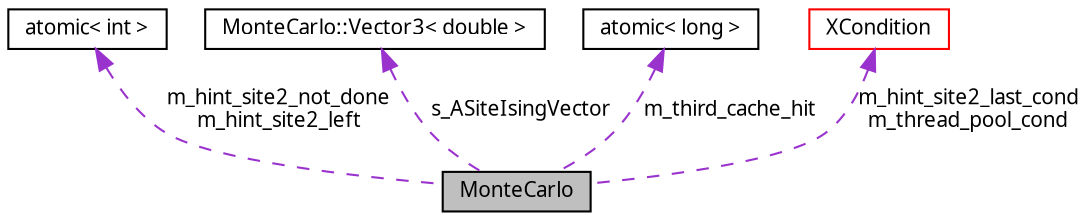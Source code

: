 digraph G
{
  edge [fontname="FreeSans.ttf",fontsize=10,labelfontname="FreeSans.ttf",labelfontsize=10];
  node [fontname="FreeSans.ttf",fontsize=10,shape=record];
  Node1 [label="MonteCarlo",height=0.2,width=0.4,color="black", fillcolor="grey75", style="filled" fontcolor="black"];
  Node2 -> Node1 [dir=back,color="darkorchid3",fontsize=10,style="dashed",label="m_hint_site2_not_done\nm_hint_site2_left",fontname="FreeSans.ttf"];
  Node2 [label="atomic\< int \>",height=0.2,width=0.4,color="black", fillcolor="white", style="filled",URL="$classatomic.html"];
  Node3 -> Node1 [dir=back,color="darkorchid3",fontsize=10,style="dashed",label="s_ASiteIsingVector",fontname="FreeSans.ttf"];
  Node3 [label="MonteCarlo::Vector3\< double \>",height=0.2,width=0.4,color="black", fillcolor="white", style="filled",URL="$struct_monte_carlo_1_1_vector3.html"];
  Node4 -> Node1 [dir=back,color="darkorchid3",fontsize=10,style="dashed",label="m_third_cache_hit",fontname="FreeSans.ttf"];
  Node4 [label="atomic\< long \>",height=0.2,width=0.4,color="black", fillcolor="white", style="filled",URL="$classatomic.html"];
  Node5 -> Node1 [dir=back,color="darkorchid3",fontsize=10,style="dashed",label="m_hint_site2_last_cond\nm_thread_pool_cond",fontname="FreeSans.ttf"];
  Node5 [label="XCondition",height=0.2,width=0.4,color="red", fillcolor="white", style="filled",URL="$class_x_condition.html"];
}
